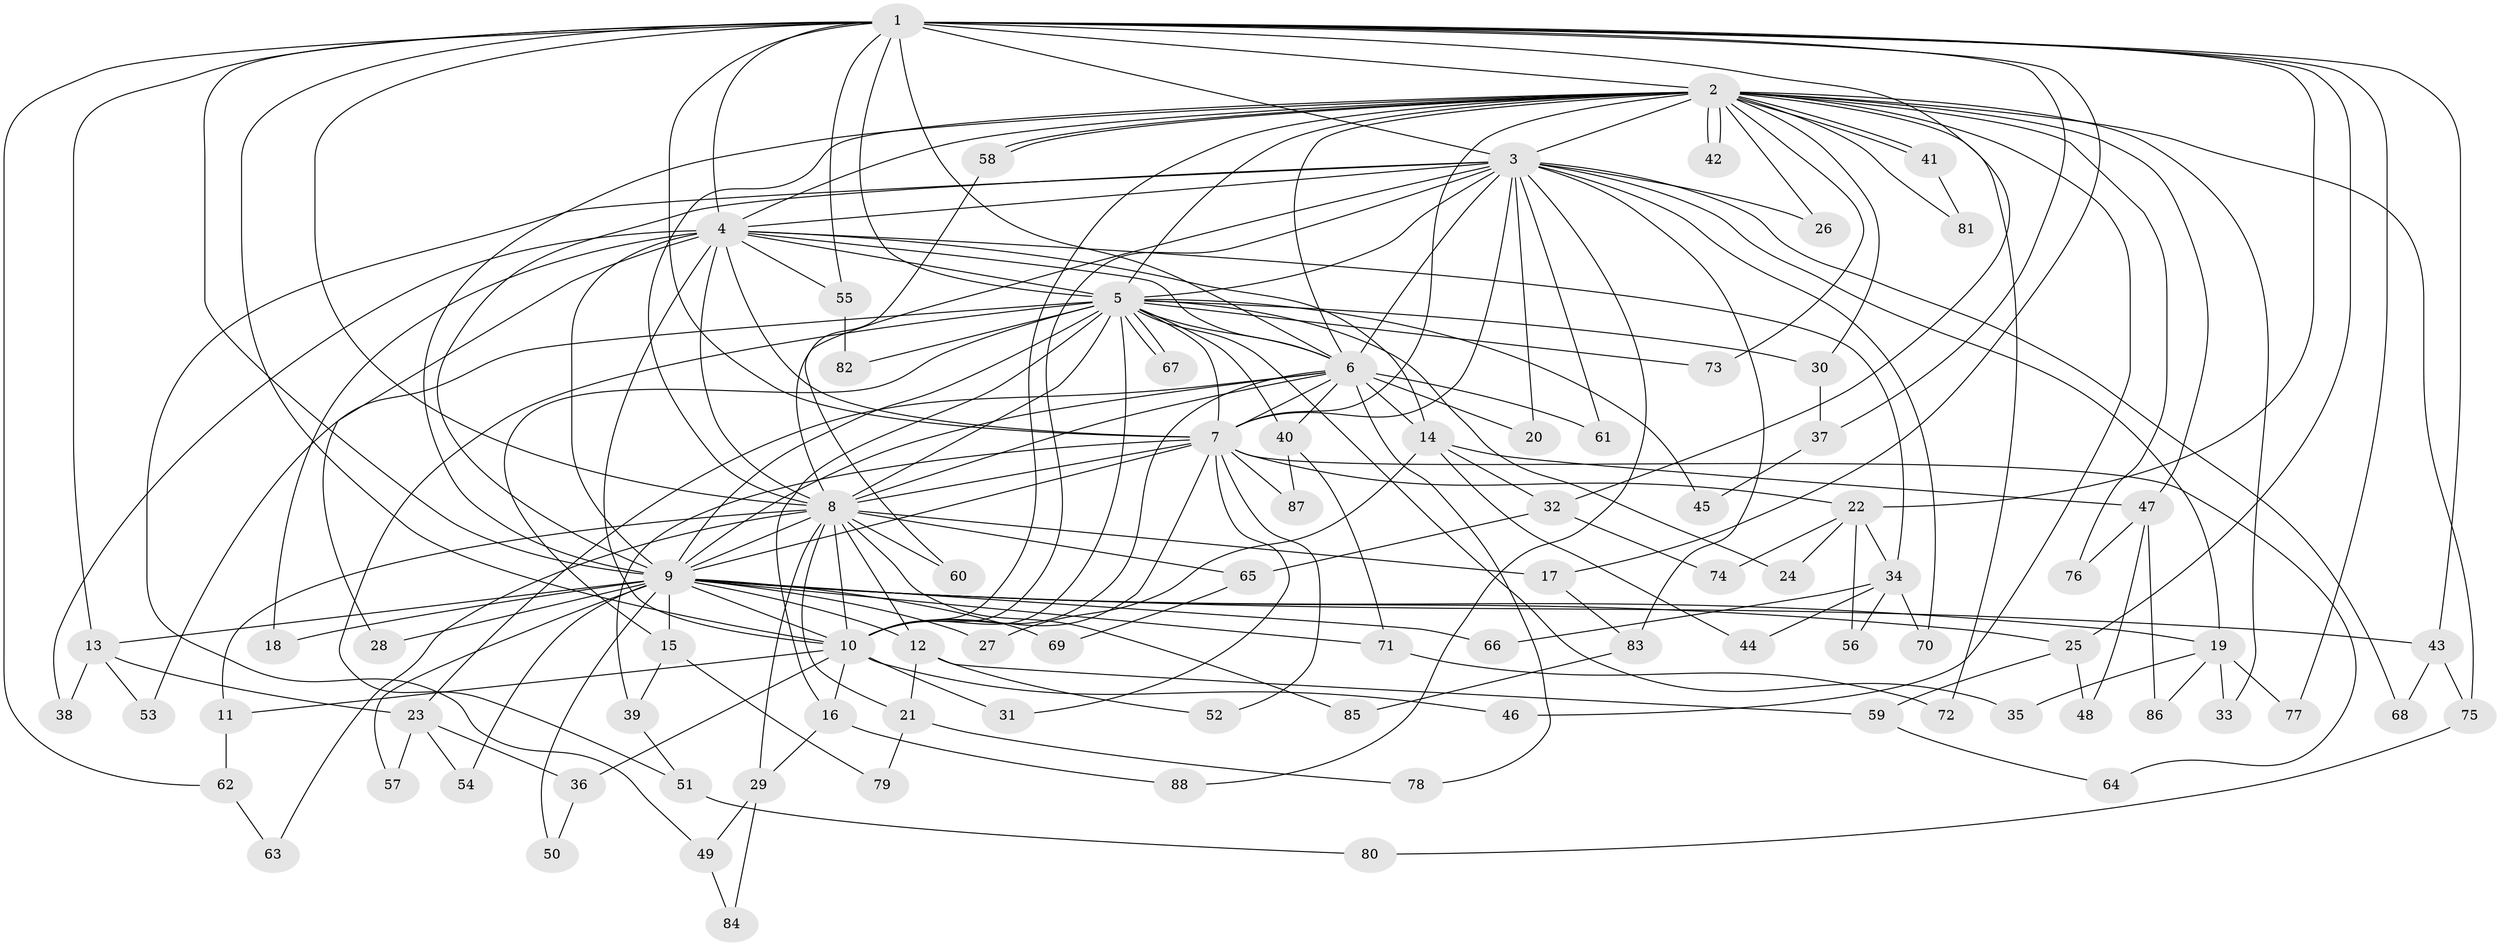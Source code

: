 // coarse degree distribution, {13: 0.015873015873015872, 19: 0.015873015873015872, 18: 0.015873015873015872, 22: 0.015873015873015872, 17: 0.015873015873015872, 14: 0.031746031746031744, 7: 0.015873015873015872, 5: 0.06349206349206349, 6: 0.06349206349206349, 4: 0.06349206349206349, 3: 0.14285714285714285, 1: 0.07936507936507936, 2: 0.4603174603174603}
// Generated by graph-tools (version 1.1) at 2025/49/03/04/25 22:49:25]
// undirected, 88 vertices, 201 edges
graph export_dot {
  node [color=gray90,style=filled];
  1;
  2;
  3;
  4;
  5;
  6;
  7;
  8;
  9;
  10;
  11;
  12;
  13;
  14;
  15;
  16;
  17;
  18;
  19;
  20;
  21;
  22;
  23;
  24;
  25;
  26;
  27;
  28;
  29;
  30;
  31;
  32;
  33;
  34;
  35;
  36;
  37;
  38;
  39;
  40;
  41;
  42;
  43;
  44;
  45;
  46;
  47;
  48;
  49;
  50;
  51;
  52;
  53;
  54;
  55;
  56;
  57;
  58;
  59;
  60;
  61;
  62;
  63;
  64;
  65;
  66;
  67;
  68;
  69;
  70;
  71;
  72;
  73;
  74;
  75;
  76;
  77;
  78;
  79;
  80;
  81;
  82;
  83;
  84;
  85;
  86;
  87;
  88;
  1 -- 2;
  1 -- 3;
  1 -- 4;
  1 -- 5;
  1 -- 6;
  1 -- 7;
  1 -- 8;
  1 -- 9;
  1 -- 10;
  1 -- 13;
  1 -- 17;
  1 -- 22;
  1 -- 25;
  1 -- 32;
  1 -- 37;
  1 -- 43;
  1 -- 55;
  1 -- 62;
  1 -- 77;
  2 -- 3;
  2 -- 4;
  2 -- 5;
  2 -- 6;
  2 -- 7;
  2 -- 8;
  2 -- 9;
  2 -- 10;
  2 -- 26;
  2 -- 30;
  2 -- 33;
  2 -- 41;
  2 -- 41;
  2 -- 42;
  2 -- 42;
  2 -- 46;
  2 -- 47;
  2 -- 58;
  2 -- 58;
  2 -- 72;
  2 -- 73;
  2 -- 75;
  2 -- 76;
  2 -- 81;
  3 -- 4;
  3 -- 5;
  3 -- 6;
  3 -- 7;
  3 -- 8;
  3 -- 9;
  3 -- 10;
  3 -- 19;
  3 -- 20;
  3 -- 26;
  3 -- 49;
  3 -- 61;
  3 -- 68;
  3 -- 70;
  3 -- 83;
  3 -- 88;
  4 -- 5;
  4 -- 6;
  4 -- 7;
  4 -- 8;
  4 -- 9;
  4 -- 10;
  4 -- 14;
  4 -- 18;
  4 -- 28;
  4 -- 34;
  4 -- 38;
  4 -- 55;
  5 -- 6;
  5 -- 7;
  5 -- 8;
  5 -- 9;
  5 -- 10;
  5 -- 15;
  5 -- 16;
  5 -- 24;
  5 -- 30;
  5 -- 35;
  5 -- 40;
  5 -- 45;
  5 -- 51;
  5 -- 53;
  5 -- 67;
  5 -- 67;
  5 -- 73;
  5 -- 82;
  6 -- 7;
  6 -- 8;
  6 -- 9;
  6 -- 10;
  6 -- 14;
  6 -- 20;
  6 -- 23;
  6 -- 40;
  6 -- 61;
  6 -- 78;
  7 -- 8;
  7 -- 9;
  7 -- 10;
  7 -- 22;
  7 -- 31;
  7 -- 39;
  7 -- 52;
  7 -- 64;
  7 -- 87;
  8 -- 9;
  8 -- 10;
  8 -- 11;
  8 -- 12;
  8 -- 17;
  8 -- 21;
  8 -- 29;
  8 -- 60;
  8 -- 63;
  8 -- 65;
  8 -- 85;
  9 -- 10;
  9 -- 12;
  9 -- 13;
  9 -- 15;
  9 -- 18;
  9 -- 19;
  9 -- 25;
  9 -- 27;
  9 -- 28;
  9 -- 43;
  9 -- 50;
  9 -- 54;
  9 -- 57;
  9 -- 66;
  9 -- 69;
  9 -- 71;
  10 -- 11;
  10 -- 16;
  10 -- 31;
  10 -- 36;
  10 -- 46;
  11 -- 62;
  12 -- 21;
  12 -- 52;
  12 -- 59;
  13 -- 23;
  13 -- 38;
  13 -- 53;
  14 -- 27;
  14 -- 32;
  14 -- 44;
  14 -- 47;
  15 -- 39;
  15 -- 79;
  16 -- 29;
  16 -- 88;
  17 -- 83;
  19 -- 33;
  19 -- 35;
  19 -- 77;
  19 -- 86;
  21 -- 78;
  21 -- 79;
  22 -- 24;
  22 -- 34;
  22 -- 56;
  22 -- 74;
  23 -- 36;
  23 -- 54;
  23 -- 57;
  25 -- 48;
  25 -- 59;
  29 -- 49;
  29 -- 84;
  30 -- 37;
  32 -- 65;
  32 -- 74;
  34 -- 44;
  34 -- 56;
  34 -- 66;
  34 -- 70;
  36 -- 50;
  37 -- 45;
  39 -- 51;
  40 -- 71;
  40 -- 87;
  41 -- 81;
  43 -- 68;
  43 -- 75;
  47 -- 48;
  47 -- 76;
  47 -- 86;
  49 -- 84;
  51 -- 80;
  55 -- 82;
  58 -- 60;
  59 -- 64;
  62 -- 63;
  65 -- 69;
  71 -- 72;
  75 -- 80;
  83 -- 85;
}
